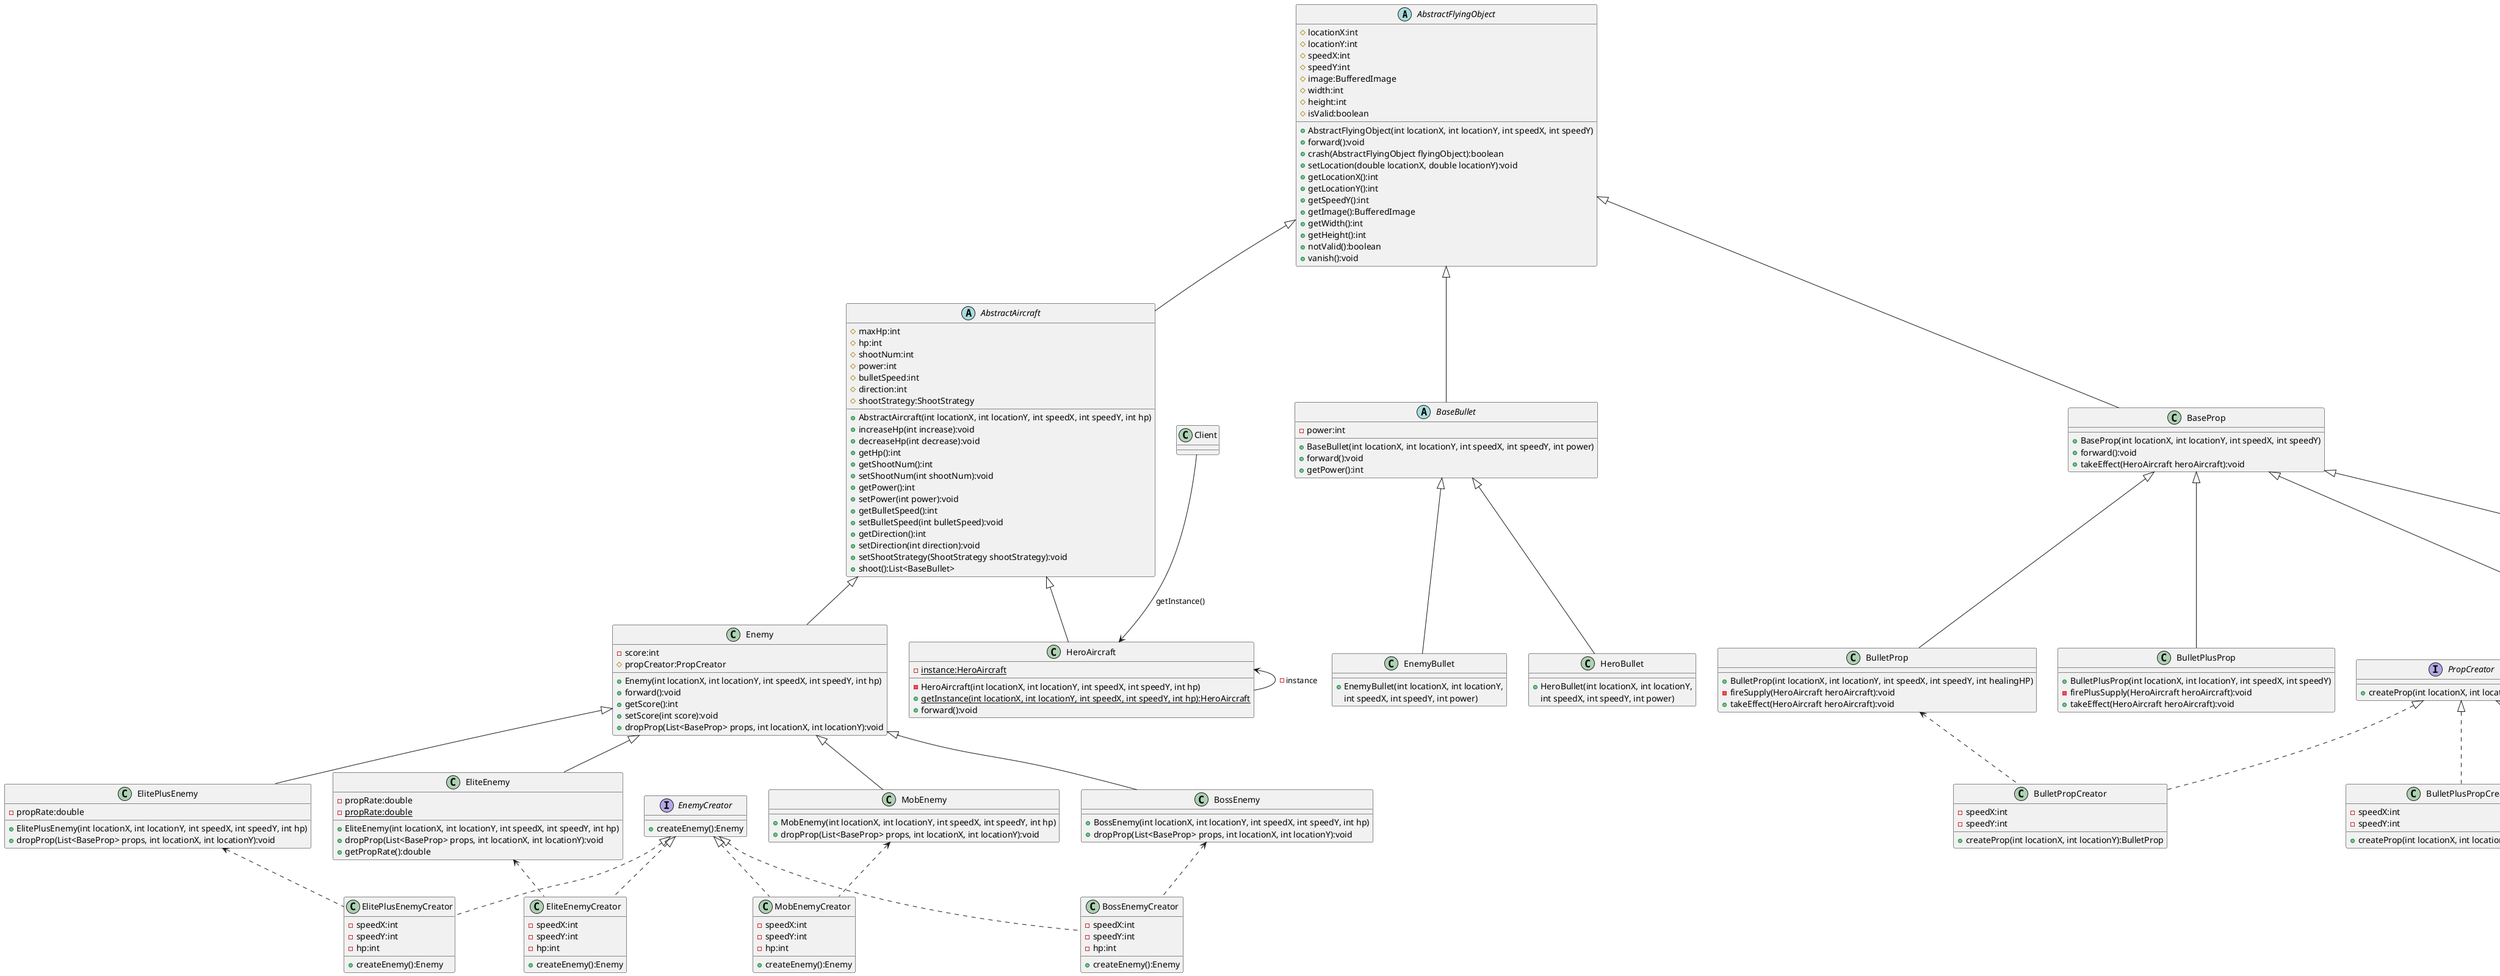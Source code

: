 @startuml
'https://plantuml.com/class-diagram

abstract class AbstractFlyingObject
{
    # locationX:int
    # locationY:int
    # speedX:int
    # speedY:int
    # image:BufferedImage
    # width:int
    # height:int
    # isValid:boolean

    + AbstractFlyingObject(int locationX, int locationY, int speedX, int speedY)
    + forward():void
    + crash(AbstractFlyingObject flyingObject):boolean
    + setLocation(double locationX, double locationY):void
    + getLocationX():int
    + getLocationY():int
    + getSpeedY():int
    + getImage():BufferedImage
    + getWidth():int
    + getHeight():int
    + notValid():boolean
    + vanish():void
}
abstract class AbstractAircraft
{
	# maxHp:int
    # hp:int
    # shootNum:int
    # power:int
    # bulletSpeed:int
    # direction:int
    # shootStrategy:ShootStrategy
    + AbstractAircraft(int locationX, int locationY, int speedX, int speedY, int hp)
    + increaseHp(int increase):void
    + decreaseHp(int decrease):void
    + getHp():int
    + getShootNum():int
    + setShootNum(int shootNum):void
    + getPower():int
    + setPower(int power):void
    + getBulletSpeed():int
    + setBulletSpeed(int bulletSpeed):void
    + getDirection():int
    + setDirection(int direction):void
    + setShootStrategy(ShootStrategy shootStrategy):void
    + shoot():List<BaseBullet>
 }


class HeroAircraft {
    - {static} instance:HeroAircraft
    - HeroAircraft(int locationX, int locationY, int speedX, int speedY, int hp)
    + {static} getInstance(int locationX, int locationY, int speedX, int speedY, int hp):HeroAircraft
    + forward():void
}

Client --> HeroAircraft : getInstance()
HeroAircraft <-- HeroAircraft : -instance

class Enemy {
    - score:int
    # propCreator:PropCreator
    + Enemy(int locationX, int locationY, int speedX, int speedY, int hp)
    + forward():void
    + getScore():int
    + setScore(int score):void
    + dropProp(List<BaseProp> props, int locationX, int locationY):void
}

class MobEnemy {
    + MobEnemy(int locationX, int locationY, int speedX, int speedY, int hp)
    + dropProp(List<BaseProp> props, int locationX, int locationY):void
}

class EliteEnemy {
    - propRate:double
    - {static} propRate:double
    + EliteEnemy(int locationX, int locationY, int speedX, int speedY, int hp)
    + dropProp(List<BaseProp> props, int locationX, int locationY):void
    + getPropRate():double
}

class ElitePlusEnemy {
    - propRate:double
    + ElitePlusEnemy(int locationX, int locationY, int speedX, int speedY, int hp)
    + dropProp(List<BaseProp> props, int locationX, int locationY):void
}

class BossEnemy {
    + BossEnemy(int locationX, int locationY, int speedX, int speedY, int hp)
    + dropProp(List<BaseProp> props, int locationX, int locationY):void
}

Enemy <|-- MobEnemy
Enemy <|-- EliteEnemy
Enemy <|-- ElitePlusEnemy
Enemy <|-- BossEnemy

AbstractAircraft <|-- HeroAircraft
AbstractAircraft <|-- Enemy

abstract class BaseBullet
{
    - power:int
    + BaseBullet(int locationX, int locationY, int speedX, int speedY, int power)
    + forward():void
	+ getPower():int
}

class HeroBullet {
    + HeroBullet(int locationX, int locationY,
     int speedX, int speedY, int power)
}

class EnemyBullet {
    + EnemyBullet(int locationX, int locationY,
     int speedX, int speedY, int power)
}

BaseBullet <|-- HeroBullet
BaseBullet <|-- EnemyBullet

class BaseProp {
    + BaseProp(int locationX, int locationY, int speedX, int speedY)
    + forward():void
    + takeEffect(HeroAircraft heroAircraft):void
}

class BloodProp {
    - healingHP:int
    + BloodProp(int locationX, int locationY, int speedX, int speedY, int healingHP)
    + getHealingHP():int
    - heal(HeroAircraft heroAircraft):void
    + takeEffect(HeroAircraft heroAircraft):void
}

class BombProp {
    + BombProp(int locationX, int locationY, int speedX, int speedY, int healingHP)
    - boom(HeroAircraft heroAircraft):void
    + takeEffect(HeroAircraft heroAircraft):void
}

class BulletProp {
    + BulletProp(int locationX, int locationY, int speedX, int speedY, int healingHP)
    - fireSupply(HeroAircraft heroAircraft):void
    + takeEffect(HeroAircraft heroAircraft):void
}

class BulletPlusProp {
    + BulletPlusProp(int locationX, int locationY, int speedX, int speedY)
    - firePlusSupply(HeroAircraft heroAircraft):void
    + takeEffect(HeroAircraft heroAircraft):void
}

BaseProp <|-- BloodProp
BaseProp <|-- BombProp
BaseProp <|-- BulletProp
BaseProp <|-- BulletPlusProp

AbstractFlyingObject <|-- AbstractAircraft
AbstractFlyingObject <|-- BaseBullet
AbstractFlyingObject <|-- BaseProp

interface EnemyCreator {
    + createEnemy():Enemy
}

class MobEnemyCreator {
    - speedX:int
    - speedY:int
    - hp:int
    + createEnemy():Enemy
}

MobEnemy <.. MobEnemyCreator

class EliteEnemyCreator {
    - speedX:int
    - speedY:int
    - hp:int
    + createEnemy():Enemy
}

EliteEnemy <.. EliteEnemyCreator

class ElitePlusEnemyCreator {
    - speedX:int
    - speedY:int
    - hp:int
    + createEnemy():Enemy
}

ElitePlusEnemy <.. ElitePlusEnemyCreator

class BossEnemyCreator {
    - speedX:int
    - speedY:int
    - hp:int
    + createEnemy():Enemy
}

BossEnemy <.. BossEnemyCreator

EnemyCreator <|.. MobEnemyCreator
EnemyCreator <|.. EliteEnemyCreator
EnemyCreator <|.. ElitePlusEnemyCreator
EnemyCreator <|.. BossEnemyCreator

interface PropCreator {
    + createProp(int locationX, int locationY):BaseProp
}

class BloodPropCreator {
    - speedX:int
    - speedY:int
    + createProp(int locationX, int locationY):BloodProp
}

BloodProp <.. BloodPropCreator

class BombPropCreator {
    - speedX:int
    - speedY:int
    + createProp(int locationX, int locationY):BombProp
}

BombProp <.. BombPropCreator

class BulletPropCreator {
    - speedX:int
    - speedY:int
    + createProp(int locationX, int locationY):BulletProp
}

BulletProp <.. BulletPropCreator

class BulletPlusPropCreator {
    - speedX:int
    - speedY:int
    + createProp(int locationX, int locationY):BulletPlusProp
}

BulletPlusPropCreator <.. BulletPlusPropCreator

PropCreator <|.. BloodPropCreator
PropCreator <|.. BombPropCreator
PropCreator <|.. BulletPropCreator
PropCreator <|.. BulletPlusPropCreator

@enduml